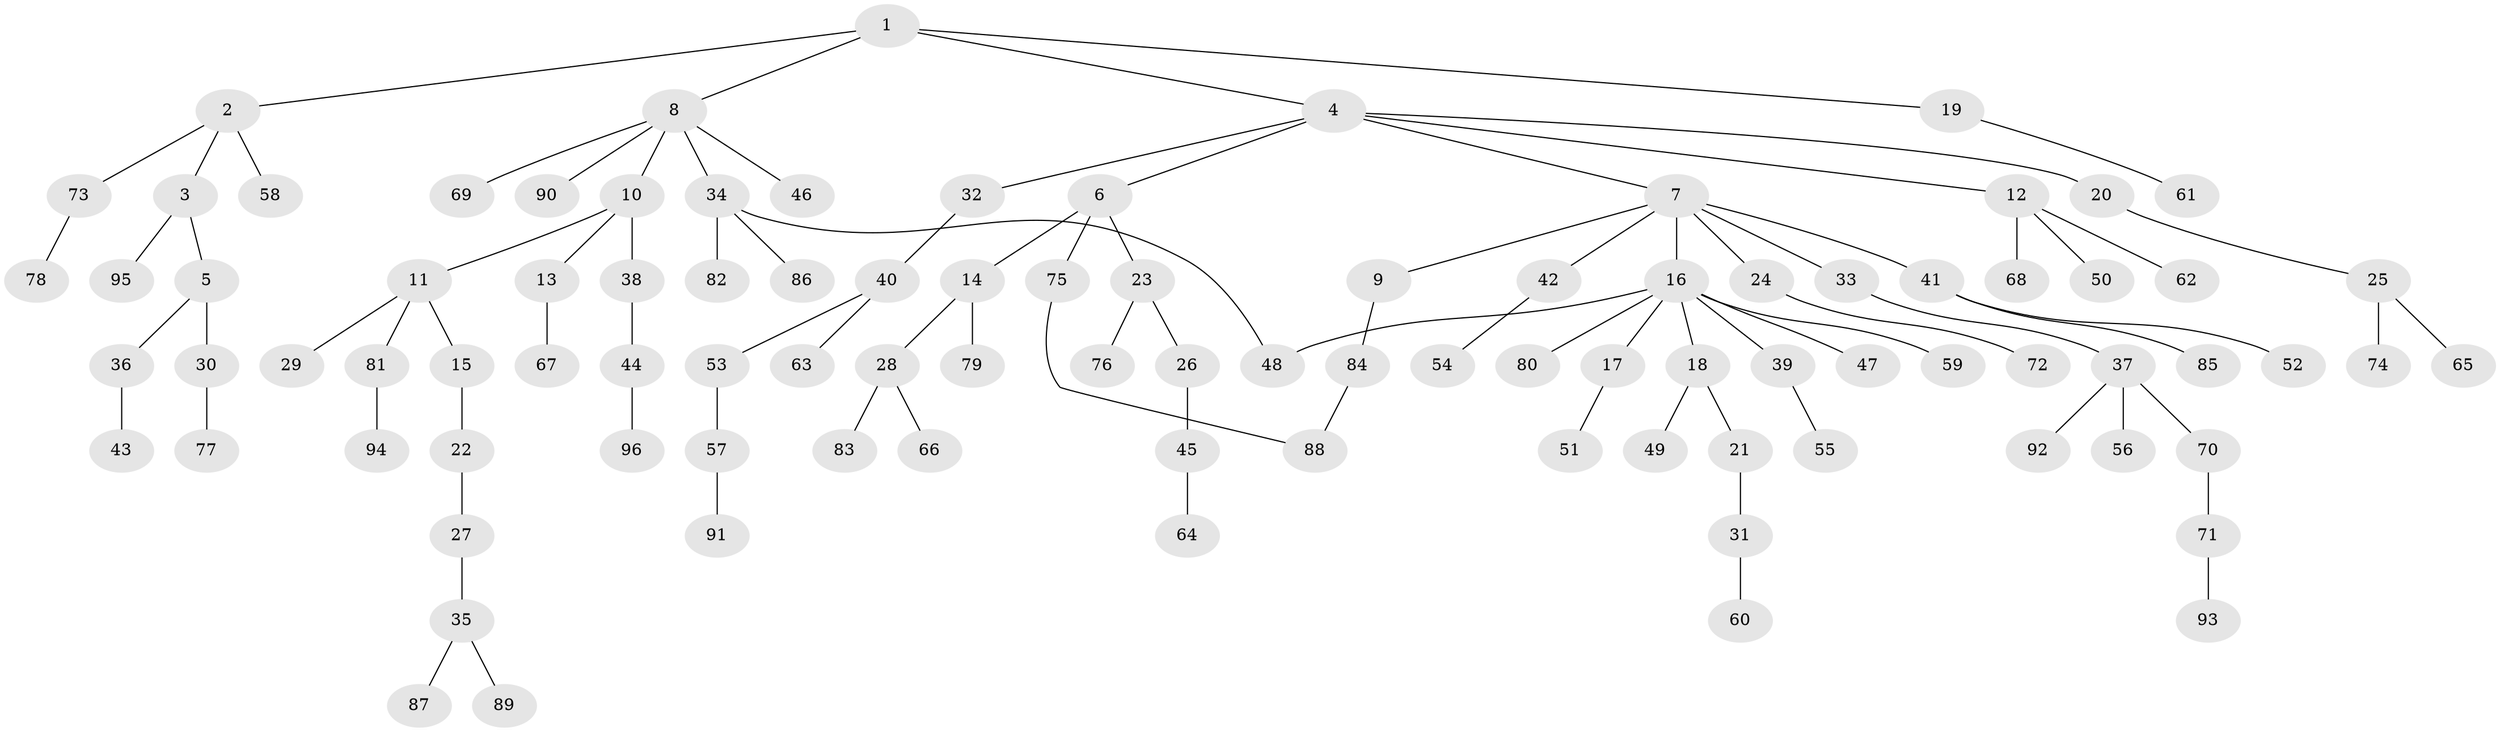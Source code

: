 // coarse degree distribution, {4: 0.0625, 3: 0.125, 2: 0.2708333333333333, 6: 0.041666666666666664, 7: 0.020833333333333332, 1: 0.4791666666666667}
// Generated by graph-tools (version 1.1) at 2025/48/03/04/25 22:48:48]
// undirected, 96 vertices, 97 edges
graph export_dot {
  node [color=gray90,style=filled];
  1;
  2;
  3;
  4;
  5;
  6;
  7;
  8;
  9;
  10;
  11;
  12;
  13;
  14;
  15;
  16;
  17;
  18;
  19;
  20;
  21;
  22;
  23;
  24;
  25;
  26;
  27;
  28;
  29;
  30;
  31;
  32;
  33;
  34;
  35;
  36;
  37;
  38;
  39;
  40;
  41;
  42;
  43;
  44;
  45;
  46;
  47;
  48;
  49;
  50;
  51;
  52;
  53;
  54;
  55;
  56;
  57;
  58;
  59;
  60;
  61;
  62;
  63;
  64;
  65;
  66;
  67;
  68;
  69;
  70;
  71;
  72;
  73;
  74;
  75;
  76;
  77;
  78;
  79;
  80;
  81;
  82;
  83;
  84;
  85;
  86;
  87;
  88;
  89;
  90;
  91;
  92;
  93;
  94;
  95;
  96;
  1 -- 2;
  1 -- 4;
  1 -- 8;
  1 -- 19;
  2 -- 3;
  2 -- 58;
  2 -- 73;
  3 -- 5;
  3 -- 95;
  4 -- 6;
  4 -- 7;
  4 -- 12;
  4 -- 20;
  4 -- 32;
  5 -- 30;
  5 -- 36;
  6 -- 14;
  6 -- 23;
  6 -- 75;
  7 -- 9;
  7 -- 16;
  7 -- 24;
  7 -- 33;
  7 -- 41;
  7 -- 42;
  8 -- 10;
  8 -- 34;
  8 -- 46;
  8 -- 69;
  8 -- 90;
  9 -- 84;
  10 -- 11;
  10 -- 13;
  10 -- 38;
  11 -- 15;
  11 -- 29;
  11 -- 81;
  12 -- 50;
  12 -- 62;
  12 -- 68;
  13 -- 67;
  14 -- 28;
  14 -- 79;
  15 -- 22;
  16 -- 17;
  16 -- 18;
  16 -- 39;
  16 -- 47;
  16 -- 59;
  16 -- 80;
  16 -- 48;
  17 -- 51;
  18 -- 21;
  18 -- 49;
  19 -- 61;
  20 -- 25;
  21 -- 31;
  22 -- 27;
  23 -- 26;
  23 -- 76;
  24 -- 72;
  25 -- 65;
  25 -- 74;
  26 -- 45;
  27 -- 35;
  28 -- 66;
  28 -- 83;
  30 -- 77;
  31 -- 60;
  32 -- 40;
  33 -- 37;
  34 -- 48;
  34 -- 82;
  34 -- 86;
  35 -- 87;
  35 -- 89;
  36 -- 43;
  37 -- 56;
  37 -- 70;
  37 -- 92;
  38 -- 44;
  39 -- 55;
  40 -- 53;
  40 -- 63;
  41 -- 52;
  41 -- 85;
  42 -- 54;
  44 -- 96;
  45 -- 64;
  53 -- 57;
  57 -- 91;
  70 -- 71;
  71 -- 93;
  73 -- 78;
  75 -- 88;
  81 -- 94;
  84 -- 88;
}
